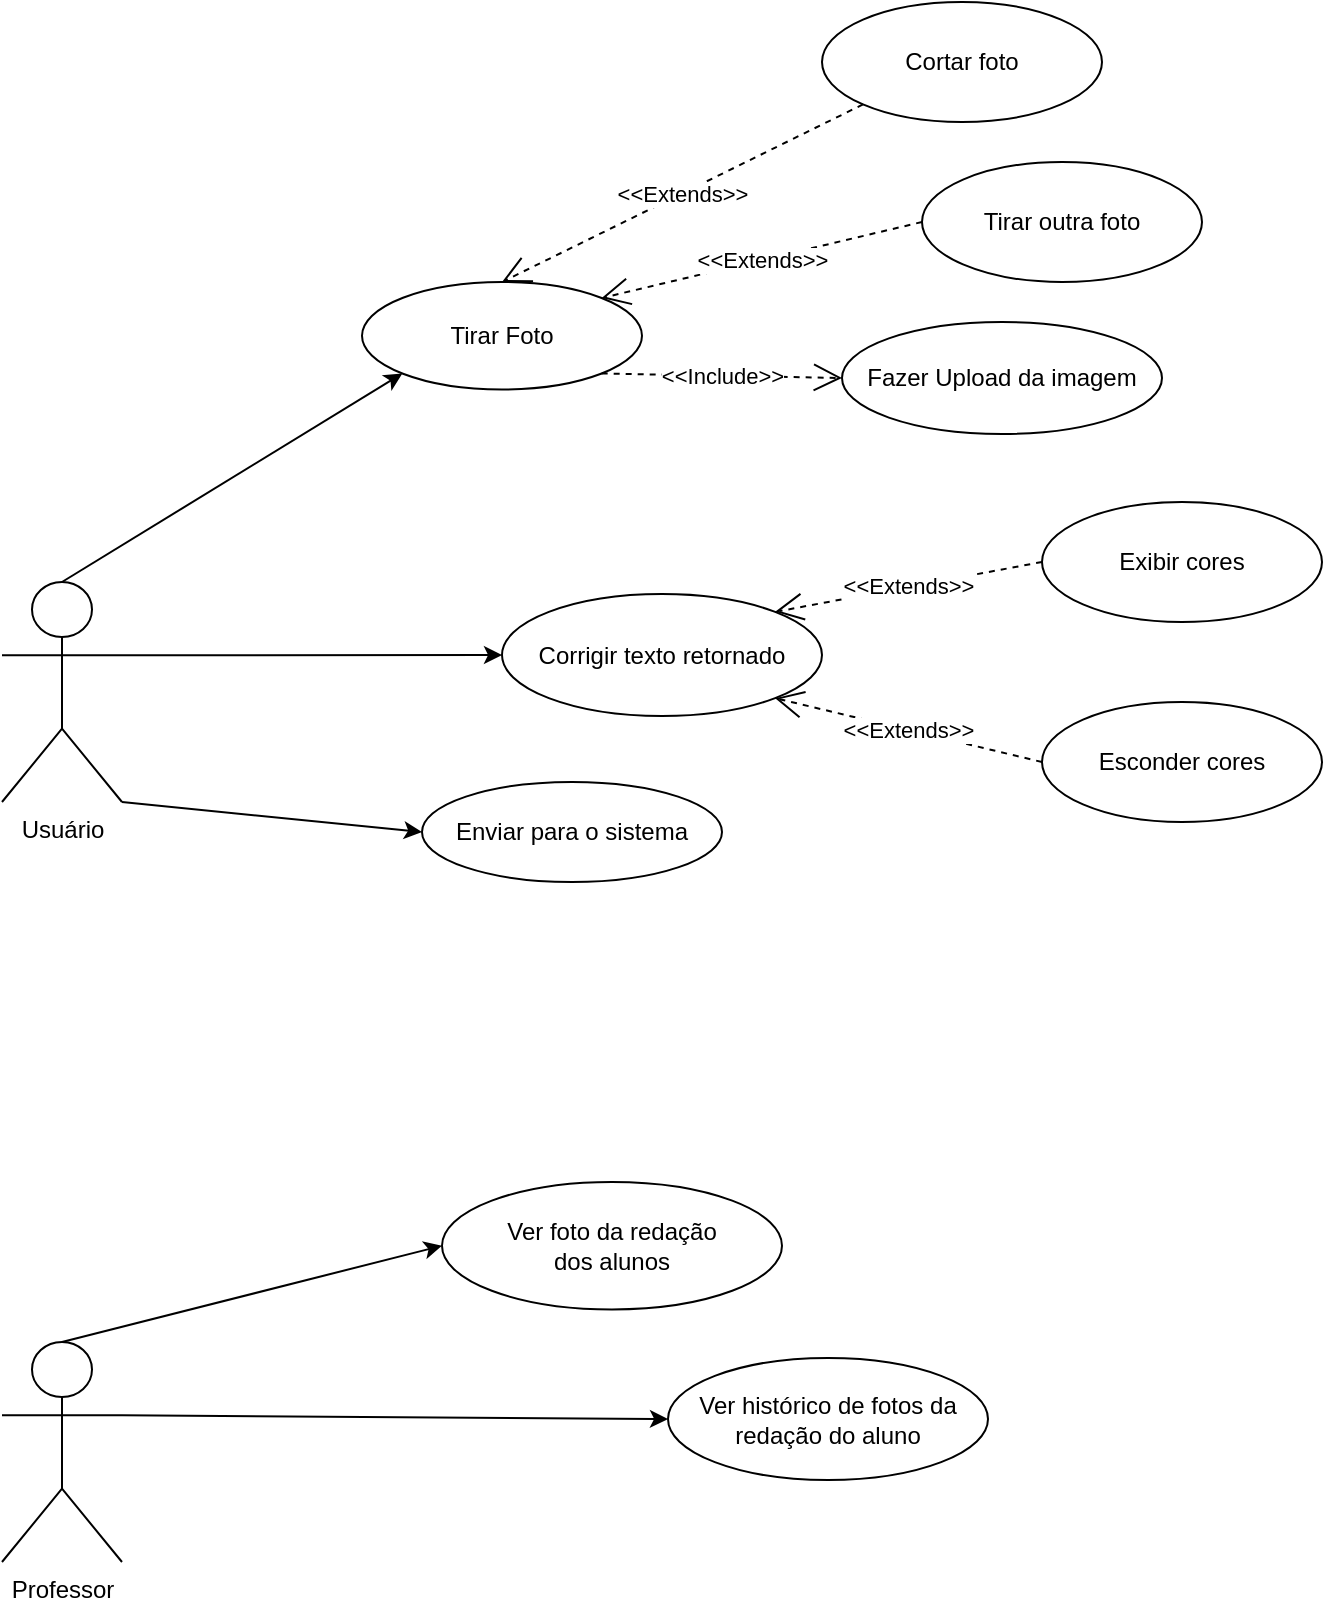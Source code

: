 <mxfile version="24.7.5">
  <diagram name="Page-1" id="VWgly2nOHGJHui8vA40v">
    <mxGraphModel dx="1114" dy="630" grid="1" gridSize="10" guides="1" tooltips="1" connect="1" arrows="1" fold="1" page="1" pageScale="1" pageWidth="850" pageHeight="1100" math="0" shadow="0">
      <root>
        <mxCell id="0" />
        <mxCell id="1" parent="0" />
        <mxCell id="7YZ-ag36RC1AAsRXkEIa-1" value="Usuário" style="shape=umlActor;verticalLabelPosition=bottom;verticalAlign=top;html=1;outlineConnect=0;" parent="1" vertex="1">
          <mxGeometry x="100" y="360" width="60" height="110" as="geometry" />
        </mxCell>
        <mxCell id="7YZ-ag36RC1AAsRXkEIa-2" value="" style="endArrow=classic;html=1;rounded=0;entryX=0;entryY=1;entryDx=0;entryDy=0;exitX=0.5;exitY=0;exitDx=0;exitDy=0;exitPerimeter=0;" parent="1" source="7YZ-ag36RC1AAsRXkEIa-1" target="7YZ-ag36RC1AAsRXkEIa-7" edge="1">
          <mxGeometry width="50" height="50" relative="1" as="geometry">
            <mxPoint x="50" y="133.74" as="sourcePoint" />
            <mxPoint x="147.829" y="103.594" as="targetPoint" />
          </mxGeometry>
        </mxCell>
        <mxCell id="7YZ-ag36RC1AAsRXkEIa-7" value="Tirar Foto" style="ellipse;whiteSpace=wrap;html=1;" parent="1" vertex="1">
          <mxGeometry x="280" y="210" width="140" height="53.74" as="geometry" />
        </mxCell>
        <mxCell id="7YZ-ag36RC1AAsRXkEIa-8" value="Fazer Upload da imagem" style="ellipse;whiteSpace=wrap;html=1;" parent="1" vertex="1">
          <mxGeometry x="520" y="230" width="160" height="56" as="geometry" />
        </mxCell>
        <mxCell id="7YZ-ag36RC1AAsRXkEIa-11" value="Cortar foto" style="ellipse;whiteSpace=wrap;html=1;" parent="1" vertex="1">
          <mxGeometry x="510" y="70" width="140" height="60" as="geometry" />
        </mxCell>
        <mxCell id="7YZ-ag36RC1AAsRXkEIa-14" value="Tirar outra foto" style="ellipse;whiteSpace=wrap;html=1;" parent="1" vertex="1">
          <mxGeometry x="560" y="150" width="140" height="60" as="geometry" />
        </mxCell>
        <mxCell id="7YZ-ag36RC1AAsRXkEIa-23" value="" style="endArrow=classic;html=1;rounded=0;exitX=1;exitY=0.333;exitDx=0;exitDy=0;exitPerimeter=0;entryX=0;entryY=0.5;entryDx=0;entryDy=0;" parent="1" source="7YZ-ag36RC1AAsRXkEIa-1" target="7YZ-ag36RC1AAsRXkEIa-24" edge="1">
          <mxGeometry width="50" height="50" relative="1" as="geometry">
            <mxPoint x="90" y="428.5" as="sourcePoint" />
            <mxPoint x="240" y="330" as="targetPoint" />
            <Array as="points" />
          </mxGeometry>
        </mxCell>
        <mxCell id="7YZ-ag36RC1AAsRXkEIa-24" value="Corrigir texto retornado" style="ellipse;whiteSpace=wrap;html=1;" parent="1" vertex="1">
          <mxGeometry x="350" y="366" width="160" height="61" as="geometry" />
        </mxCell>
        <mxCell id="7YZ-ag36RC1AAsRXkEIa-30" value="" style="endArrow=classic;html=1;rounded=0;exitX=1;exitY=1;exitDx=0;exitDy=0;exitPerimeter=0;entryX=0;entryY=0.5;entryDx=0;entryDy=0;" parent="1" target="7YZ-ag36RC1AAsRXkEIa-31" edge="1" source="7YZ-ag36RC1AAsRXkEIa-1">
          <mxGeometry width="50" height="50" relative="1" as="geometry">
            <mxPoint x="130" y="410" as="sourcePoint" />
            <mxPoint x="275" y="405" as="targetPoint" />
            <Array as="points" />
          </mxGeometry>
        </mxCell>
        <mxCell id="7YZ-ag36RC1AAsRXkEIa-31" value="Enviar para o sistema" style="ellipse;whiteSpace=wrap;html=1;" parent="1" vertex="1">
          <mxGeometry x="310" y="460" width="150" height="50" as="geometry" />
        </mxCell>
        <mxCell id="EgZ5IGJBUvGJ73Zn3sY7-1" value="&amp;lt;&amp;lt;Extends&amp;gt;&amp;gt;" style="endArrow=open;endSize=12;dashed=1;html=1;rounded=0;exitX=0;exitY=1;exitDx=0;exitDy=0;entryX=0.5;entryY=0;entryDx=0;entryDy=0;" edge="1" parent="1" source="7YZ-ag36RC1AAsRXkEIa-11" target="7YZ-ag36RC1AAsRXkEIa-7">
          <mxGeometry width="160" relative="1" as="geometry">
            <mxPoint x="360" y="130" as="sourcePoint" />
            <mxPoint x="494.161" y="91.405" as="targetPoint" />
          </mxGeometry>
        </mxCell>
        <mxCell id="EgZ5IGJBUvGJ73Zn3sY7-2" value="&amp;lt;&amp;lt;Extends&amp;gt;&amp;gt;" style="endArrow=open;endSize=12;dashed=1;html=1;rounded=0;entryX=1;entryY=0;entryDx=0;entryDy=0;exitX=0;exitY=0.5;exitDx=0;exitDy=0;" edge="1" parent="1" source="7YZ-ag36RC1AAsRXkEIa-14" target="7YZ-ag36RC1AAsRXkEIa-7">
          <mxGeometry width="160" relative="1" as="geometry">
            <mxPoint x="430" y="200" as="sourcePoint" />
            <mxPoint x="590" y="200" as="targetPoint" />
          </mxGeometry>
        </mxCell>
        <mxCell id="EgZ5IGJBUvGJ73Zn3sY7-3" value="&amp;lt;&amp;lt;Include&amp;gt;&amp;gt;" style="endArrow=open;endSize=12;dashed=1;html=1;rounded=0;entryX=0;entryY=0.5;entryDx=0;entryDy=0;exitX=1;exitY=1;exitDx=0;exitDy=0;" edge="1" parent="1" source="7YZ-ag36RC1AAsRXkEIa-7" target="7YZ-ag36RC1AAsRXkEIa-8">
          <mxGeometry width="160" relative="1" as="geometry">
            <mxPoint x="590" y="190" as="sourcePoint" />
            <mxPoint x="420" y="207" as="targetPoint" />
          </mxGeometry>
        </mxCell>
        <mxCell id="EgZ5IGJBUvGJ73Zn3sY7-4" value="Exibir cores" style="ellipse;whiteSpace=wrap;html=1;" vertex="1" parent="1">
          <mxGeometry x="620" y="320" width="140" height="60" as="geometry" />
        </mxCell>
        <mxCell id="EgZ5IGJBUvGJ73Zn3sY7-5" value="&amp;lt;&amp;lt;Extends&amp;gt;&amp;gt;" style="endArrow=open;endSize=12;dashed=1;html=1;rounded=0;exitX=0;exitY=0.5;exitDx=0;exitDy=0;entryX=1;entryY=0;entryDx=0;entryDy=0;" edge="1" parent="1" source="EgZ5IGJBUvGJ73Zn3sY7-4" target="7YZ-ag36RC1AAsRXkEIa-24">
          <mxGeometry width="160" relative="1" as="geometry">
            <mxPoint x="490" y="450" as="sourcePoint" />
            <mxPoint x="480" y="500" as="targetPoint" />
          </mxGeometry>
        </mxCell>
        <mxCell id="EgZ5IGJBUvGJ73Zn3sY7-7" value="Esconder cores" style="ellipse;whiteSpace=wrap;html=1;" vertex="1" parent="1">
          <mxGeometry x="620" y="420" width="140" height="60" as="geometry" />
        </mxCell>
        <mxCell id="EgZ5IGJBUvGJ73Zn3sY7-8" value="&amp;lt;&amp;lt;Extends&amp;gt;&amp;gt;" style="endArrow=open;endSize=12;dashed=1;html=1;rounded=0;exitX=0;exitY=0.5;exitDx=0;exitDy=0;entryX=1;entryY=1;entryDx=0;entryDy=0;" edge="1" parent="1" source="EgZ5IGJBUvGJ73Zn3sY7-7" target="7YZ-ag36RC1AAsRXkEIa-24">
          <mxGeometry width="160" relative="1" as="geometry">
            <mxPoint x="490" y="550" as="sourcePoint" />
            <mxPoint x="487" y="475" as="targetPoint" />
          </mxGeometry>
        </mxCell>
        <mxCell id="EgZ5IGJBUvGJ73Zn3sY7-9" value="Professor" style="shape=umlActor;verticalLabelPosition=bottom;verticalAlign=top;html=1;outlineConnect=0;" vertex="1" parent="1">
          <mxGeometry x="100" y="740" width="60" height="110" as="geometry" />
        </mxCell>
        <mxCell id="EgZ5IGJBUvGJ73Zn3sY7-10" value="" style="endArrow=classic;html=1;rounded=0;entryX=0;entryY=0.5;entryDx=0;entryDy=0;exitX=0.5;exitY=0;exitDx=0;exitDy=0;exitPerimeter=0;" edge="1" parent="1" source="EgZ5IGJBUvGJ73Zn3sY7-9" target="EgZ5IGJBUvGJ73Zn3sY7-11">
          <mxGeometry width="50" height="50" relative="1" as="geometry">
            <mxPoint x="50" y="513.74" as="sourcePoint" />
            <mxPoint x="147.829" y="483.594" as="targetPoint" />
          </mxGeometry>
        </mxCell>
        <mxCell id="EgZ5IGJBUvGJ73Zn3sY7-11" value="Ver foto da redação&lt;br&gt; dos alunos" style="ellipse;whiteSpace=wrap;html=1;" vertex="1" parent="1">
          <mxGeometry x="320" y="660" width="170" height="63.74" as="geometry" />
        </mxCell>
        <mxCell id="EgZ5IGJBUvGJ73Zn3sY7-12" value="" style="endArrow=classic;html=1;rounded=0;exitX=1;exitY=0.333;exitDx=0;exitDy=0;exitPerimeter=0;entryX=0;entryY=0.5;entryDx=0;entryDy=0;" edge="1" parent="1" source="EgZ5IGJBUvGJ73Zn3sY7-9" target="EgZ5IGJBUvGJ73Zn3sY7-13">
          <mxGeometry width="50" height="50" relative="1" as="geometry">
            <mxPoint x="90" y="808.5" as="sourcePoint" />
            <mxPoint x="240" y="710" as="targetPoint" />
            <Array as="points" />
          </mxGeometry>
        </mxCell>
        <mxCell id="EgZ5IGJBUvGJ73Zn3sY7-13" value="Ver histórico de fotos da redação do aluno" style="ellipse;whiteSpace=wrap;html=1;" vertex="1" parent="1">
          <mxGeometry x="433" y="748" width="160" height="61" as="geometry" />
        </mxCell>
      </root>
    </mxGraphModel>
  </diagram>
</mxfile>
